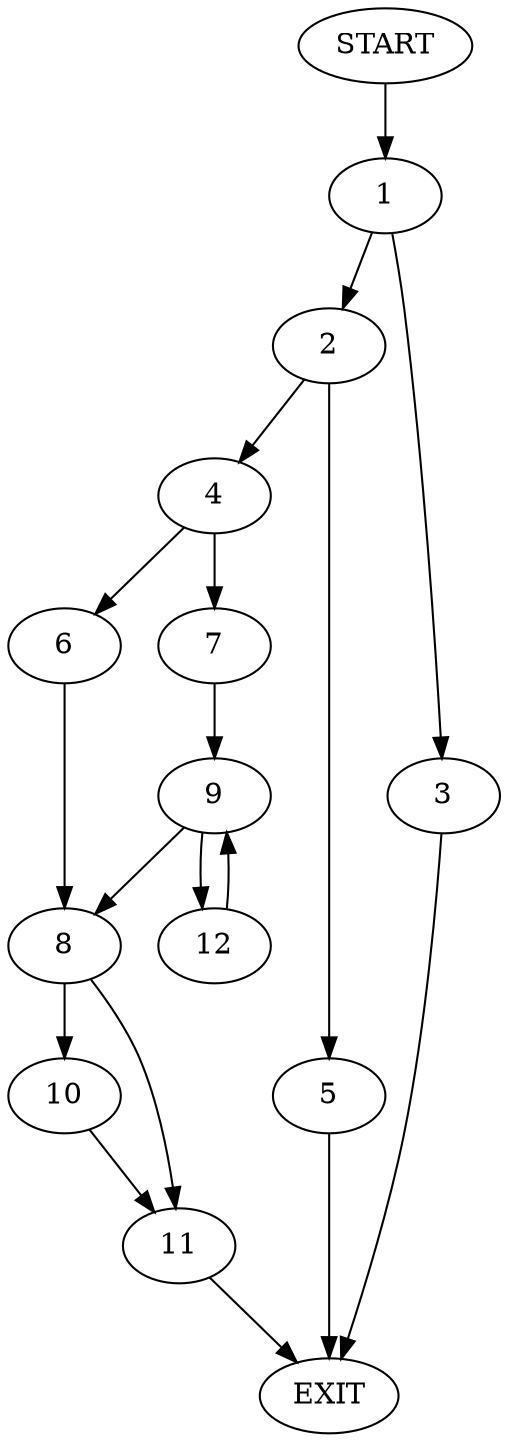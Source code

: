 digraph {
0 [label="START"]
13 [label="EXIT"]
0 -> 1
1 -> 2
1 -> 3
3 -> 13
2 -> 4
2 -> 5
4 -> 6
4 -> 7
5 -> 13
6 -> 8
7 -> 9
8 -> 10
8 -> 11
9 -> 8
9 -> 12
12 -> 9
11 -> 13
10 -> 11
}

